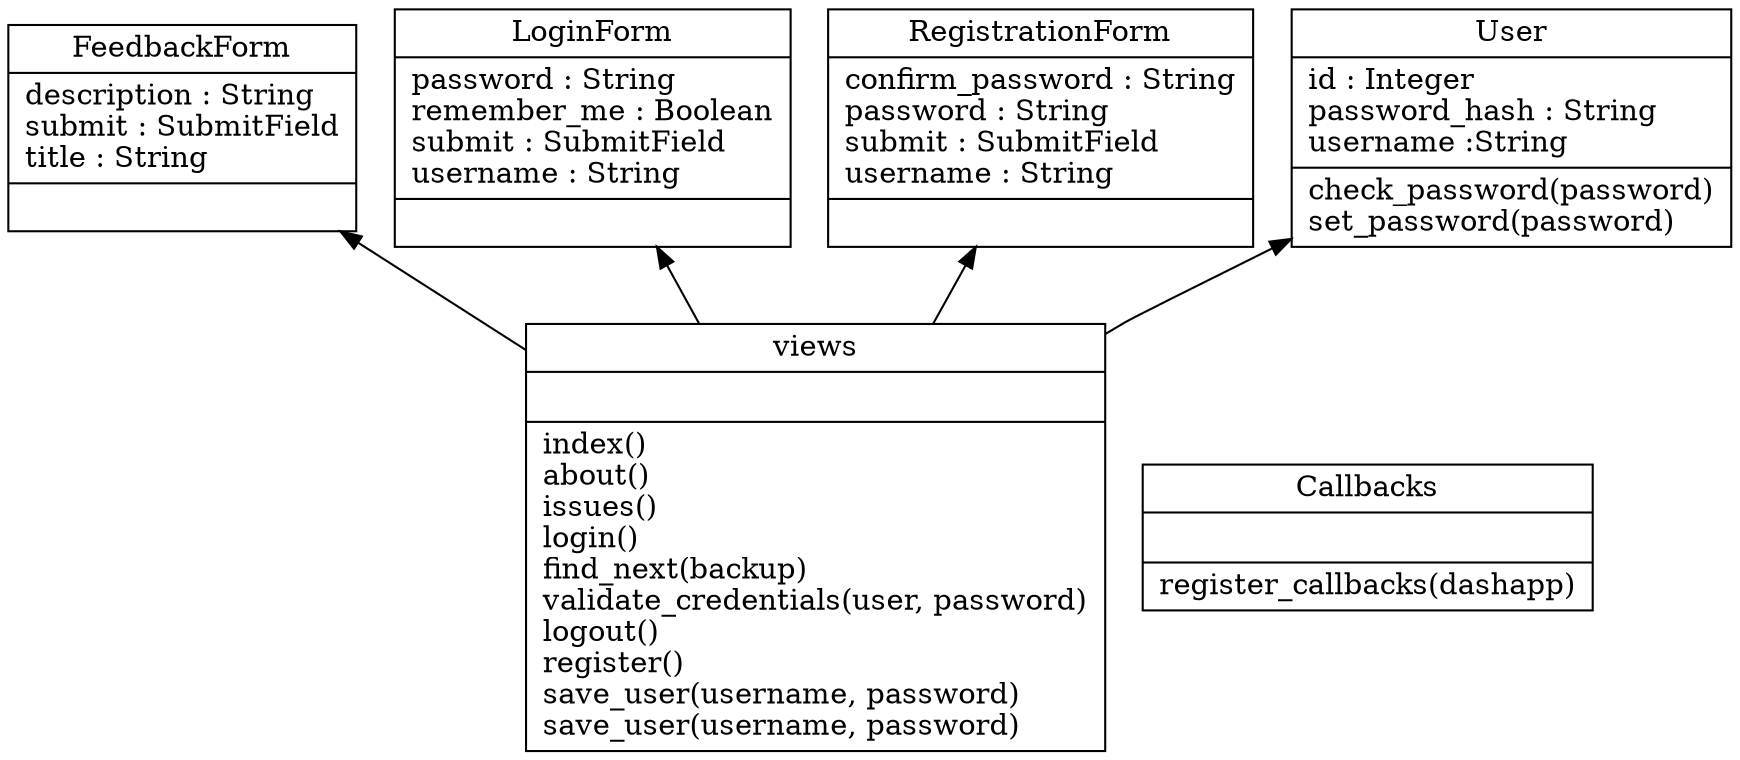 digraph "classes_thalia" {
charset="utf-8"
rankdir=BT
"0" [label="{FeedbackForm|description : String\lsubmit : SubmitField\ltitle :  String\l|}", shape="record"];
"1" [label="{LoginForm|password :  String\lremember_me : Boolean\lsubmit : SubmitField\lusername : String\l|}", shape="record"];
"2" [label="{RegistrationForm|confirm_password :  String\lpassword : String\lsubmit : SubmitField\lusername :  String\l|}", shape="record"];
"3" [label="{views|\l|index()\labout()\lissues()\llogin()\lfind_next(backup)\lvalidate_credentials(user, password)\llogout()\lregister()\lsave_user(username, password)\lsave_user(username, password)\l}", shape="record"];
"4" [label="{User|id : Integer\lpassword_hash : String\lusername :String\l|check_password(password)\lset_password(password)\l}", shape="record"];
"5" [label="{Callbacks|\l|register_callbacks(dashapp)}", shape="record"]
"3" -> "1" [arrowhead="normal", arrowtail="none", style="solid"];
"3" -> "0" [arrowhead="normal", arrowtail="none", style="solid"];
"3" -> "2" [arrowhead="normal", arrowtail="none", style="solid"];
"3" -> "4" [arrowhead="normal", arrowtail="none", style="solid"];
}
